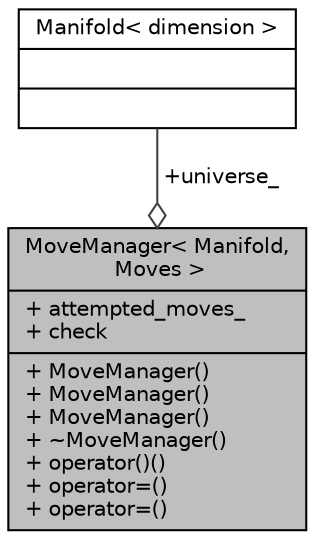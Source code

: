 digraph "MoveManager&lt; Manifold, Moves &gt;"
{
 // LATEX_PDF_SIZE
  edge [fontname="Helvetica",fontsize="10",labelfontname="Helvetica",labelfontsize="10"];
  node [fontname="Helvetica",fontsize="10",shape=record];
  Node1 [label="{MoveManager\< Manifold,\l Moves \>\n|+ attempted_moves_\l+ check\l|+ MoveManager()\l+ MoveManager()\l+ MoveManager()\l+ ~MoveManager()\l+ operator()()\l+ operator=()\l+ operator=()\l}",height=0.2,width=0.4,color="black", fillcolor="grey75", style="filled", fontcolor="black",tooltip="RAII Function object to handle moves."];
  Node2 -> Node1 [color="grey25",fontsize="10",style="solid",label=" +universe_" ,arrowhead="odiamond",fontname="Helvetica"];
  Node2 [label="{Manifold\< dimension \>\n||}",height=0.2,width=0.4,color="black", fillcolor="white", style="filled",URL="$class_manifold.html",tooltip=" "];
}
